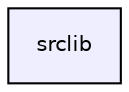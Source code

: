 digraph "srclib" {
  compound=true
  node [ fontsize="10", fontname="Helvetica"];
  edge [ labelfontsize="10", labelfontname="Helvetica"];
  dir_055525a30e828dc7e51b22601599d317 [shape=box, label="srclib", style="filled", fillcolor="#eeeeff", pencolor="black", URL="dir_055525a30e828dc7e51b22601599d317.html"];
}
